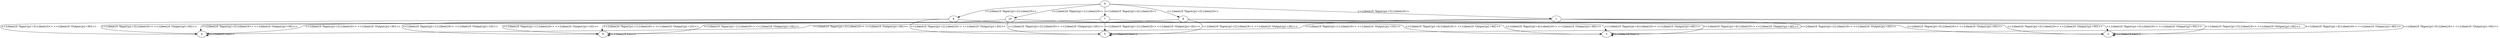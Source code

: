 digraph name {0 -> 1 [label="<<{client}0 ?Input{p1=5}{client}0>> "];
1 -> 2 [label="<<{client}0 ?Input{p1=5}{client}0>> <<{client}0 !Output{p1=50}>> "];
2 -> 2 [label="<<{time}0 t/oo>> "];
1 -> 3 [label="<<{client}0 ?Input{p1=4}{client}0>> <<{client}0 !Output{p1=40}>> "];
3 -> 3 [label="<<{time}0 t/oo>> "];
1 -> 4 [label="<<{client}0 ?Input{p1=3}{client}0>> <<{client}0 !Output{p1=30}>> "];
4 -> 4 [label="<<{time}0 t/oo>> "];
1 -> 5 [label="<<{client}0 ?Input{p1=2}{client}0>> <<{client}0 !Output{p1=20}>> "];
5 -> 5 [label="<<{time}0 t/oo>> "];
1 -> 6 [label="<<{client}0 ?Input{p1=1}{client}0>> <<{client}0 !Output{p1=10}>> "];
6 -> 6 [label="<<{time}0 t/oo>> "];
0 -> 7 [label="<<{client}0 ?Input{p1=4}{client}0>> "];
7 -> 2 [label="<<{client}0 ?Input{p1=5}{client}0>> <<{client}0 !Output{p1=50}>> "];
7 -> 3 [label="<<{client}0 ?Input{p1=4}{client}0>> <<{client}0 !Output{p1=40}>> "];
7 -> 4 [label="<<{client}0 ?Input{p1=3}{client}0>> <<{client}0 !Output{p1=30}>> "];
7 -> 5 [label="<<{client}0 ?Input{p1=2}{client}0>> <<{client}0 !Output{p1=20}>> "];
7 -> 6 [label="<<{client}0 ?Input{p1=1}{client}0>> <<{client}0 !Output{p1=10}>> "];
0 -> 8 [label="<<{client}0 ?Input{p1=3}{client}0>> "];
8 -> 2 [label="<<{client}0 ?Input{p1=5}{client}0>> <<{client}0 !Output{p1=50}>> "];
8 -> 3 [label="<<{client}0 ?Input{p1=4}{client}0>> <<{client}0 !Output{p1=40}>> "];
8 -> 4 [label="<<{client}0 ?Input{p1=3}{client}0>> <<{client}0 !Output{p1=30}>> "];
8 -> 5 [label="<<{client}0 ?Input{p1=2}{client}0>> <<{client}0 !Output{p1=20}>> "];
8 -> 6 [label="<<{client}0 ?Input{p1=1}{client}0>> <<{client}0 !Output{p1=10}>> "];
0 -> 9 [label="<<{client}0 ?Input{p1=2}{client}0>> "];
9 -> 2 [label="<<{client}0 ?Input{p1=5}{client}0>> <<{client}0 !Output{p1=50}>> "];
9 -> 3 [label="<<{client}0 ?Input{p1=4}{client}0>> <<{client}0 !Output{p1=40}>> "];
9 -> 4 [label="<<{client}0 ?Input{p1=3}{client}0>> <<{client}0 !Output{p1=30}>> "];
9 -> 5 [label="<<{client}0 ?Input{p1=2}{client}0>> <<{client}0 !Output{p1=20}>> "];
9 -> 6 [label="<<{client}0 ?Input{p1=1}{client}0>> <<{client}0 !Output{p1=10}>> "];
0 -> 10 [label="<<{client}0 ?Input{p1=1}{client}0>> "];
10 -> 2 [label="<<{client}0 ?Input{p1=5}{client}0>> <<{client}0 !Output{p1=50}>> "];
10 -> 3 [label="<<{client}0 ?Input{p1=4}{client}0>> <<{client}0 !Output{p1=40}>> "];
10 -> 4 [label="<<{client}0 ?Input{p1=3}{client}0>> <<{client}0 !Output{p1=30}>> "];
10 -> 5 [label="<<{client}0 ?Input{p1=2}{client}0>> <<{client}0 !Output{p1=20}>> "];
10 -> 6 [label="<<{client}0 ?Input{p1=1}{client}0>> <<{client}0 !Output{p1=10}>> "];
}